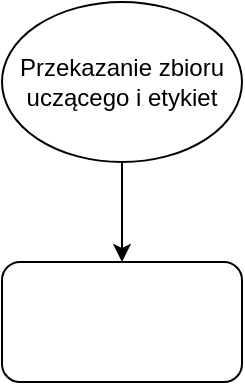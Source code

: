 <mxfile version="20.2.7" type="device"><diagram id="4OtvY9jUIan3ownDmo_a" name="Page-1"><mxGraphModel dx="1362" dy="773" grid="1" gridSize="10" guides="1" tooltips="1" connect="1" arrows="1" fold="1" page="1" pageScale="1" pageWidth="1169" pageHeight="827" math="0" shadow="0"><root><mxCell id="0"/><mxCell id="1" parent="0"/><mxCell id="0xbG3JWMCtXJYbXhY0JX-3" style="edgeStyle=orthogonalEdgeStyle;rounded=0;orthogonalLoop=1;jettySize=auto;html=1;entryX=0.5;entryY=0;entryDx=0;entryDy=0;" edge="1" parent="1" source="0xbG3JWMCtXJYbXhY0JX-1" target="0xbG3JWMCtXJYbXhY0JX-2"><mxGeometry relative="1" as="geometry"/></mxCell><mxCell id="0xbG3JWMCtXJYbXhY0JX-1" value="Przekazanie zbioru uczącego i etykiet" style="ellipse;whiteSpace=wrap;html=1;" vertex="1" parent="1"><mxGeometry x="525" y="50" width="120" height="80" as="geometry"/></mxCell><mxCell id="0xbG3JWMCtXJYbXhY0JX-2" value="" style="rounded=1;whiteSpace=wrap;html=1;" vertex="1" parent="1"><mxGeometry x="525" y="180" width="120" height="60" as="geometry"/></mxCell></root></mxGraphModel></diagram></mxfile>